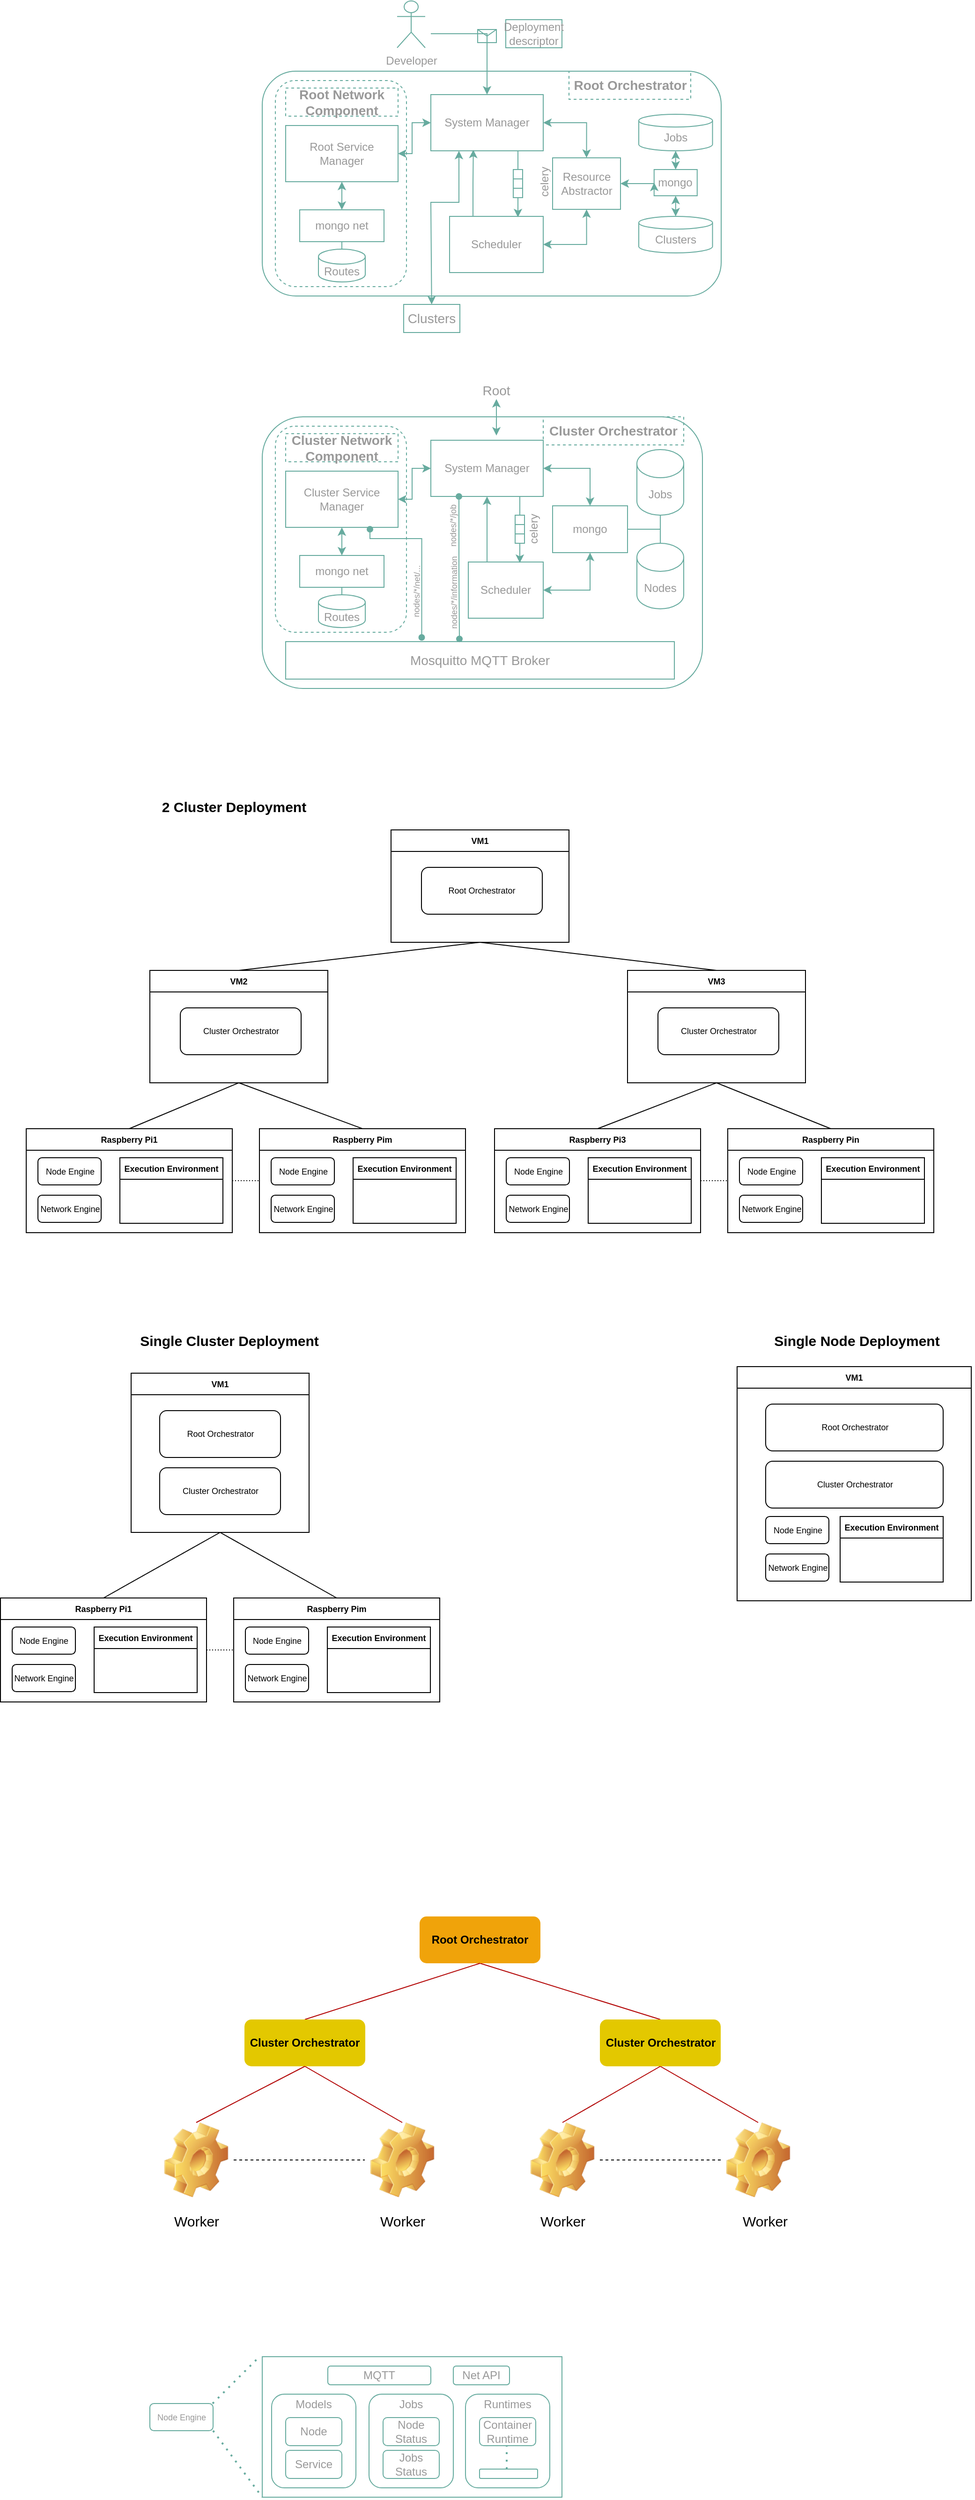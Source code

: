 <mxfile version="24.7.17">
  <diagram id="ZdwTuiK6LGV12zfFTO1-" name="Page-1">
    <mxGraphModel dx="1625" dy="1715" grid="1" gridSize="10" guides="1" tooltips="1" connect="1" arrows="1" fold="1" page="1" pageScale="1" pageWidth="827" pageHeight="1169" math="0" shadow="0">
      <root>
        <mxCell id="0" />
        <mxCell id="1" parent="0" />
        <mxCell id="b5Y4_zGtjNbEffgwSiQB-1" value="" style="rounded=1;whiteSpace=wrap;html=1;strokeColor=#67AB9F;fontColor=#999999;fillColor=none;" parent="1" vertex="1">
          <mxGeometry x="160" y="40" width="490" height="240" as="geometry" />
        </mxCell>
        <mxCell id="ae70bi0Nxy2G-uHJ9-6V-10" style="edgeStyle=orthogonalEdgeStyle;rounded=0;orthogonalLoop=1;jettySize=auto;html=1;exitX=1;exitY=0.5;exitDx=0;exitDy=0;entryX=0.5;entryY=0;entryDx=0;entryDy=0;startArrow=classic;startFill=1;strokeColor=#67AB9F;fontColor=#999999;" edge="1" parent="1" source="b5Y4_zGtjNbEffgwSiQB-2" target="ae70bi0Nxy2G-uHJ9-6V-1">
          <mxGeometry relative="1" as="geometry" />
        </mxCell>
        <mxCell id="b5Y4_zGtjNbEffgwSiQB-2" value="System Manager" style="rounded=0;whiteSpace=wrap;html=1;strokeColor=#67AB9F;fontColor=#999999;fillColor=none;" parent="1" vertex="1">
          <mxGeometry x="340" y="65" width="120" height="60" as="geometry" />
        </mxCell>
        <mxCell id="b5Y4_zGtjNbEffgwSiQB-71" style="edgeStyle=orthogonalEdgeStyle;rounded=0;orthogonalLoop=1;jettySize=auto;html=1;exitX=0.25;exitY=0;exitDx=0;exitDy=0;entryX=0.378;entryY=0.981;entryDx=0;entryDy=0;entryPerimeter=0;fontSize=14;startArrow=none;startFill=0;endArrow=classic;endFill=1;strokeColor=#67AB9F;fontColor=#999999;" parent="1" source="b5Y4_zGtjNbEffgwSiQB-4" target="b5Y4_zGtjNbEffgwSiQB-2" edge="1">
          <mxGeometry relative="1" as="geometry" />
        </mxCell>
        <mxCell id="ae70bi0Nxy2G-uHJ9-6V-9" style="edgeStyle=orthogonalEdgeStyle;rounded=0;orthogonalLoop=1;jettySize=auto;html=1;exitX=1;exitY=0.5;exitDx=0;exitDy=0;entryX=0.5;entryY=1;entryDx=0;entryDy=0;startArrow=classic;startFill=1;strokeColor=#67AB9F;fontColor=#999999;" edge="1" parent="1" source="b5Y4_zGtjNbEffgwSiQB-4" target="ae70bi0Nxy2G-uHJ9-6V-1">
          <mxGeometry relative="1" as="geometry" />
        </mxCell>
        <mxCell id="b5Y4_zGtjNbEffgwSiQB-4" value="Scheduler" style="rounded=0;whiteSpace=wrap;html=1;strokeColor=#67AB9F;fontColor=#999999;fillColor=none;" parent="1" vertex="1">
          <mxGeometry x="360" y="195" width="100" height="60" as="geometry" />
        </mxCell>
        <mxCell id="b5Y4_zGtjNbEffgwSiQB-5" value="Jobs" style="shape=cylinder3;whiteSpace=wrap;html=1;boundedLbl=1;backgroundOutline=1;size=6.818;strokeColor=#67AB9F;fontColor=#999999;fillColor=none;" parent="1" vertex="1">
          <mxGeometry x="562.01" y="86" width="78.75" height="39" as="geometry" />
        </mxCell>
        <mxCell id="b5Y4_zGtjNbEffgwSiQB-7" value="" style="rounded=1;whiteSpace=wrap;html=1;dashed=1;strokeColor=#67AB9F;fontColor=#999999;fillColor=none;" parent="1" vertex="1">
          <mxGeometry x="174" y="50" width="140" height="220" as="geometry" />
        </mxCell>
        <mxCell id="b5Y4_zGtjNbEffgwSiQB-33" style="edgeStyle=orthogonalEdgeStyle;rounded=0;orthogonalLoop=1;jettySize=auto;html=1;exitX=0.5;exitY=1;exitDx=0;exitDy=0;entryX=0.5;entryY=0;entryDx=0;entryDy=0;startArrow=classic;startFill=1;endArrow=classic;endFill=1;strokeColor=#67AB9F;fontColor=#999999;" parent="1" source="b5Y4_zGtjNbEffgwSiQB-3" target="b5Y4_zGtjNbEffgwSiQB-31" edge="1">
          <mxGeometry relative="1" as="geometry" />
        </mxCell>
        <mxCell id="b5Y4_zGtjNbEffgwSiQB-3" value="Root Service Manager" style="rounded=0;whiteSpace=wrap;html=1;strokeColor=#67AB9F;fontColor=#999999;fillColor=none;" parent="1" vertex="1">
          <mxGeometry x="185" y="98" width="120" height="60" as="geometry" />
        </mxCell>
        <mxCell id="b5Y4_zGtjNbEffgwSiQB-6" value="Routes" style="shape=cylinder3;whiteSpace=wrap;html=1;boundedLbl=1;backgroundOutline=1;size=8.0;strokeColor=#67AB9F;fontColor=#999999;fillColor=none;" parent="1" vertex="1">
          <mxGeometry x="220" y="230" width="50" height="35" as="geometry" />
        </mxCell>
        <mxCell id="b5Y4_zGtjNbEffgwSiQB-9" value="mongo" style="rounded=0;whiteSpace=wrap;html=1;strokeColor=#67AB9F;fontColor=#999999;fillColor=none;" parent="1" vertex="1">
          <mxGeometry x="578.38" y="145" width="46" height="28" as="geometry" />
        </mxCell>
        <mxCell id="b5Y4_zGtjNbEffgwSiQB-24" value="" style="group;strokeColor=#67AB9F;fontColor=#999999;" parent="1" vertex="1" connectable="0">
          <mxGeometry x="428" y="145" width="10" height="30" as="geometry" />
        </mxCell>
        <mxCell id="b5Y4_zGtjNbEffgwSiQB-20" value="" style="rounded=0;whiteSpace=wrap;html=1;strokeColor=#67AB9F;fontColor=#999999;" parent="b5Y4_zGtjNbEffgwSiQB-24" vertex="1">
          <mxGeometry width="10" height="10" as="geometry" />
        </mxCell>
        <mxCell id="b5Y4_zGtjNbEffgwSiQB-21" value="" style="rounded=0;whiteSpace=wrap;html=1;strokeColor=#67AB9F;fontColor=#999999;" parent="b5Y4_zGtjNbEffgwSiQB-24" vertex="1">
          <mxGeometry y="10" width="10" height="10" as="geometry" />
        </mxCell>
        <mxCell id="b5Y4_zGtjNbEffgwSiQB-22" value="" style="rounded=0;whiteSpace=wrap;html=1;strokeColor=#67AB9F;fontColor=#999999;" parent="b5Y4_zGtjNbEffgwSiQB-24" vertex="1">
          <mxGeometry y="20" width="10" height="10" as="geometry" />
        </mxCell>
        <mxCell id="b5Y4_zGtjNbEffgwSiQB-25" value="celery" style="text;html=1;strokeColor=none;fillColor=none;align=center;verticalAlign=middle;whiteSpace=wrap;rounded=0;rotation=-90;fontColor=#999999;" parent="1" vertex="1">
          <mxGeometry x="424" y="148" width="75" height="20" as="geometry" />
        </mxCell>
        <mxCell id="b5Y4_zGtjNbEffgwSiQB-29" style="edgeStyle=orthogonalEdgeStyle;rounded=0;orthogonalLoop=1;jettySize=auto;html=1;exitX=0;exitY=0.5;exitDx=0;exitDy=0;entryX=1;entryY=0.5;entryDx=0;entryDy=0;startArrow=classic;startFill=1;endArrow=classic;endFill=1;strokeColor=#67AB9F;fontColor=#999999;" parent="1" source="b5Y4_zGtjNbEffgwSiQB-2" target="b5Y4_zGtjNbEffgwSiQB-3" edge="1">
          <mxGeometry relative="1" as="geometry">
            <Array as="points">
              <mxPoint x="320" y="95" />
              <mxPoint x="320" y="128" />
            </Array>
          </mxGeometry>
        </mxCell>
        <mxCell id="b5Y4_zGtjNbEffgwSiQB-34" style="edgeStyle=orthogonalEdgeStyle;rounded=0;orthogonalLoop=1;jettySize=auto;html=1;exitX=0.5;exitY=1;exitDx=0;exitDy=0;entryX=0.5;entryY=0;entryDx=0;entryDy=0;entryPerimeter=0;startArrow=none;startFill=0;endArrow=none;endFill=0;strokeColor=#67AB9F;fontColor=#999999;" parent="1" source="b5Y4_zGtjNbEffgwSiQB-31" target="b5Y4_zGtjNbEffgwSiQB-6" edge="1">
          <mxGeometry relative="1" as="geometry" />
        </mxCell>
        <mxCell id="b5Y4_zGtjNbEffgwSiQB-31" value="mongo net" style="rounded=0;whiteSpace=wrap;html=1;strokeColor=#67AB9F;fontColor=#999999;fillColor=none;" parent="1" vertex="1">
          <mxGeometry x="200" y="188" width="90" height="34" as="geometry" />
        </mxCell>
        <mxCell id="b5Y4_zGtjNbEffgwSiQB-35" value="Developer" style="shape=umlActor;verticalLabelPosition=bottom;verticalAlign=top;html=1;outlineConnect=0;strokeColor=#67AB9F;fontColor=#999999;fillColor=none;" parent="1" vertex="1">
          <mxGeometry x="304" y="-35" width="30" height="50" as="geometry" />
        </mxCell>
        <mxCell id="b5Y4_zGtjNbEffgwSiQB-36" value="" style="endArrow=classic;html=1;rounded=0;entryX=0.5;entryY=0;entryDx=0;entryDy=0;strokeColor=#67AB9F;fontColor=#999999;" parent="1" target="b5Y4_zGtjNbEffgwSiQB-2" edge="1">
          <mxGeometry relative="1" as="geometry">
            <mxPoint x="340" as="sourcePoint" />
            <mxPoint x="430" y="-40" as="targetPoint" />
            <Array as="points">
              <mxPoint x="400" />
            </Array>
          </mxGeometry>
        </mxCell>
        <mxCell id="b5Y4_zGtjNbEffgwSiQB-37" value="" style="shape=message;html=1;outlineConnect=0;strokeColor=#67AB9F;fontColor=#999999;fillColor=none;" parent="b5Y4_zGtjNbEffgwSiQB-36" vertex="1">
          <mxGeometry width="20" height="14" relative="1" as="geometry">
            <mxPoint x="-10" y="-7" as="offset" />
          </mxGeometry>
        </mxCell>
        <mxCell id="b5Y4_zGtjNbEffgwSiQB-38" value="Deployment descriptor" style="text;html=1;strokeColor=#67AB9F;fillColor=none;align=center;verticalAlign=middle;whiteSpace=wrap;rounded=0;fontColor=#999999;" parent="1" vertex="1">
          <mxGeometry x="420" y="-15" width="60" height="30" as="geometry" />
        </mxCell>
        <mxCell id="b5Y4_zGtjNbEffgwSiQB-39" value="&lt;b&gt;&lt;font style=&quot;font-size: 14px&quot;&gt;Root Orchestrator&lt;/font&gt;&lt;/b&gt;" style="text;html=1;strokeColor=#67AB9F;fillColor=none;align=center;verticalAlign=middle;whiteSpace=wrap;rounded=0;dashed=1;fontColor=#999999;" parent="1" vertex="1">
          <mxGeometry x="487.5" y="40" width="130" height="30" as="geometry" />
        </mxCell>
        <mxCell id="b5Y4_zGtjNbEffgwSiQB-40" value="&lt;b&gt;&lt;font style=&quot;font-size: 14px&quot;&gt;Root Network Component&lt;/font&gt;&lt;/b&gt;" style="text;html=1;strokeColor=#67AB9F;fillColor=none;align=center;verticalAlign=middle;whiteSpace=wrap;rounded=0;dashed=1;fontColor=#999999;" parent="1" vertex="1">
          <mxGeometry x="185" y="58" width="120" height="30" as="geometry" />
        </mxCell>
        <mxCell id="b5Y4_zGtjNbEffgwSiQB-42" value="" style="rounded=1;whiteSpace=wrap;html=1;strokeColor=#67AB9F;fontColor=#999999;fillColor=none;" parent="1" vertex="1">
          <mxGeometry x="160" y="409" width="470" height="290" as="geometry" />
        </mxCell>
        <mxCell id="b5Y4_zGtjNbEffgwSiQB-44" style="edgeStyle=orthogonalEdgeStyle;rounded=0;orthogonalLoop=1;jettySize=auto;html=1;exitX=1;exitY=0.5;exitDx=0;exitDy=0;entryX=0.5;entryY=0;entryDx=0;entryDy=0;startArrow=classic;startFill=1;endArrow=classic;endFill=1;strokeColor=#67AB9F;fontColor=#999999;" parent="1" source="b5Y4_zGtjNbEffgwSiQB-45" target="b5Y4_zGtjNbEffgwSiQB-57" edge="1">
          <mxGeometry relative="1" as="geometry" />
        </mxCell>
        <mxCell id="b5Y4_zGtjNbEffgwSiQB-70" style="edgeStyle=orthogonalEdgeStyle;rounded=0;orthogonalLoop=1;jettySize=auto;html=1;exitX=0.25;exitY=1;exitDx=0;exitDy=0;entryX=0.447;entryY=-0.071;entryDx=0;entryDy=0;entryPerimeter=0;fontSize=14;startArrow=oval;startFill=1;endArrow=oval;endFill=1;strokeColor=#67AB9F;fontColor=#999999;" parent="1" source="b5Y4_zGtjNbEffgwSiQB-45" target="b5Y4_zGtjNbEffgwSiQB-68" edge="1">
          <mxGeometry relative="1" as="geometry" />
        </mxCell>
        <mxCell id="b5Y4_zGtjNbEffgwSiQB-45" value="System Manager" style="rounded=0;whiteSpace=wrap;html=1;strokeColor=#67AB9F;fontColor=#999999;fillColor=none;" parent="1" vertex="1">
          <mxGeometry x="340" y="434" width="120" height="60" as="geometry" />
        </mxCell>
        <mxCell id="b5Y4_zGtjNbEffgwSiQB-46" style="edgeStyle=orthogonalEdgeStyle;rounded=0;orthogonalLoop=1;jettySize=auto;html=1;exitX=0.25;exitY=0;exitDx=0;exitDy=0;entryX=0.5;entryY=1;entryDx=0;entryDy=0;endArrow=classic;endFill=1;strokeColor=#67AB9F;fontColor=#999999;" parent="1" source="b5Y4_zGtjNbEffgwSiQB-48" target="b5Y4_zGtjNbEffgwSiQB-45" edge="1">
          <mxGeometry relative="1" as="geometry" />
        </mxCell>
        <mxCell id="b5Y4_zGtjNbEffgwSiQB-47" style="edgeStyle=orthogonalEdgeStyle;rounded=0;orthogonalLoop=1;jettySize=auto;html=1;exitX=1;exitY=0.5;exitDx=0;exitDy=0;endArrow=classic;endFill=1;startArrow=classic;startFill=1;strokeColor=#67AB9F;fontColor=#999999;" parent="1" source="b5Y4_zGtjNbEffgwSiQB-48" target="b5Y4_zGtjNbEffgwSiQB-57" edge="1">
          <mxGeometry relative="1" as="geometry" />
        </mxCell>
        <mxCell id="b5Y4_zGtjNbEffgwSiQB-48" value="Scheduler" style="rounded=0;whiteSpace=wrap;html=1;strokeColor=#67AB9F;fontColor=#999999;fillColor=none;" parent="1" vertex="1">
          <mxGeometry x="380" y="564" width="80" height="60" as="geometry" />
        </mxCell>
        <mxCell id="b5Y4_zGtjNbEffgwSiQB-49" value="Jobs" style="shape=cylinder3;whiteSpace=wrap;html=1;boundedLbl=1;backgroundOutline=1;size=15;strokeColor=#67AB9F;fontColor=#999999;fillColor=none;" parent="1" vertex="1">
          <mxGeometry x="560" y="444" width="50" height="70" as="geometry" />
        </mxCell>
        <mxCell id="b5Y4_zGtjNbEffgwSiQB-50" value="" style="rounded=1;whiteSpace=wrap;html=1;dashed=1;strokeColor=#67AB9F;fontColor=#999999;fillColor=none;" parent="1" vertex="1">
          <mxGeometry x="174" y="419" width="140" height="220" as="geometry" />
        </mxCell>
        <mxCell id="b5Y4_zGtjNbEffgwSiQB-51" style="edgeStyle=orthogonalEdgeStyle;rounded=0;orthogonalLoop=1;jettySize=auto;html=1;exitX=0.5;exitY=1;exitDx=0;exitDy=0;entryX=0.5;entryY=0;entryDx=0;entryDy=0;startArrow=classic;startFill=1;endArrow=classic;endFill=1;strokeColor=#67AB9F;fontColor=#999999;" parent="1" source="b5Y4_zGtjNbEffgwSiQB-52" target="b5Y4_zGtjNbEffgwSiQB-65" edge="1">
          <mxGeometry relative="1" as="geometry" />
        </mxCell>
        <mxCell id="b5Y4_zGtjNbEffgwSiQB-69" style="edgeStyle=orthogonalEdgeStyle;rounded=0;orthogonalLoop=1;jettySize=auto;html=1;fontSize=14;startArrow=oval;startFill=1;endArrow=oval;endFill=1;entryX=0.35;entryY=-0.113;entryDx=0;entryDy=0;entryPerimeter=0;strokeColor=#67AB9F;fontColor=#999999;" parent="1" target="b5Y4_zGtjNbEffgwSiQB-68" edge="1">
          <mxGeometry relative="1" as="geometry">
            <mxPoint x="275" y="529" as="sourcePoint" />
            <mxPoint x="330" y="639" as="targetPoint" />
            <Array as="points">
              <mxPoint x="275" y="539" />
              <mxPoint x="330" y="539" />
            </Array>
          </mxGeometry>
        </mxCell>
        <mxCell id="b5Y4_zGtjNbEffgwSiQB-52" value="Cluster Service Manager" style="rounded=0;whiteSpace=wrap;html=1;strokeColor=#67AB9F;fontColor=#999999;fillColor=none;" parent="1" vertex="1">
          <mxGeometry x="185" y="467" width="120" height="60" as="geometry" />
        </mxCell>
        <mxCell id="b5Y4_zGtjNbEffgwSiQB-53" value="Routes" style="shape=cylinder3;whiteSpace=wrap;html=1;boundedLbl=1;backgroundOutline=1;size=8.0;strokeColor=#67AB9F;fontColor=#999999;fillColor=none;" parent="1" vertex="1">
          <mxGeometry x="220" y="599" width="50" height="35" as="geometry" />
        </mxCell>
        <mxCell id="b5Y4_zGtjNbEffgwSiQB-54" value="Nodes" style="shape=cylinder3;whiteSpace=wrap;html=1;boundedLbl=1;backgroundOutline=1;size=15;strokeColor=#67AB9F;fontColor=#999999;fillColor=none;" parent="1" vertex="1">
          <mxGeometry x="560" y="544" width="50" height="70" as="geometry" />
        </mxCell>
        <mxCell id="b5Y4_zGtjNbEffgwSiQB-55" style="edgeStyle=orthogonalEdgeStyle;rounded=0;orthogonalLoop=1;jettySize=auto;html=1;exitX=1;exitY=0.5;exitDx=0;exitDy=0;entryX=0.5;entryY=1;entryDx=0;entryDy=0;entryPerimeter=0;endArrow=none;endFill=0;strokeColor=#67AB9F;fontColor=#999999;" parent="1" source="b5Y4_zGtjNbEffgwSiQB-57" target="b5Y4_zGtjNbEffgwSiQB-49" edge="1">
          <mxGeometry relative="1" as="geometry" />
        </mxCell>
        <mxCell id="b5Y4_zGtjNbEffgwSiQB-56" style="edgeStyle=orthogonalEdgeStyle;rounded=0;orthogonalLoop=1;jettySize=auto;html=1;exitX=1;exitY=0.5;exitDx=0;exitDy=0;entryX=0.5;entryY=0;entryDx=0;entryDy=0;entryPerimeter=0;endArrow=none;endFill=0;strokeColor=#67AB9F;fontColor=#999999;" parent="1" source="b5Y4_zGtjNbEffgwSiQB-57" target="b5Y4_zGtjNbEffgwSiQB-54" edge="1">
          <mxGeometry relative="1" as="geometry" />
        </mxCell>
        <mxCell id="b5Y4_zGtjNbEffgwSiQB-57" value="mongo" style="rounded=0;whiteSpace=wrap;html=1;strokeColor=#67AB9F;fontColor=#999999;fillColor=none;" parent="1" vertex="1">
          <mxGeometry x="470" y="504" width="80" height="50" as="geometry" />
        </mxCell>
        <mxCell id="b5Y4_zGtjNbEffgwSiQB-62" value="celery" style="text;html=1;strokeColor=none;fillColor=none;align=center;verticalAlign=middle;whiteSpace=wrap;rounded=0;rotation=-90;fontColor=#999999;" parent="1" vertex="1">
          <mxGeometry x="412.5" y="519" width="75" height="20" as="geometry" />
        </mxCell>
        <mxCell id="b5Y4_zGtjNbEffgwSiQB-63" style="edgeStyle=orthogonalEdgeStyle;rounded=0;orthogonalLoop=1;jettySize=auto;html=1;exitX=0;exitY=0.5;exitDx=0;exitDy=0;entryX=1;entryY=0.5;entryDx=0;entryDy=0;startArrow=classic;startFill=1;endArrow=classic;endFill=1;strokeColor=#67AB9F;fontColor=#999999;" parent="1" source="b5Y4_zGtjNbEffgwSiQB-45" target="b5Y4_zGtjNbEffgwSiQB-52" edge="1">
          <mxGeometry relative="1" as="geometry">
            <Array as="points">
              <mxPoint x="320" y="464" />
              <mxPoint x="320" y="497" />
            </Array>
          </mxGeometry>
        </mxCell>
        <mxCell id="b5Y4_zGtjNbEffgwSiQB-64" style="edgeStyle=orthogonalEdgeStyle;rounded=0;orthogonalLoop=1;jettySize=auto;html=1;exitX=0.5;exitY=1;exitDx=0;exitDy=0;entryX=0.5;entryY=0;entryDx=0;entryDy=0;entryPerimeter=0;startArrow=none;startFill=0;endArrow=none;endFill=0;strokeColor=#67AB9F;fontColor=#999999;" parent="1" source="b5Y4_zGtjNbEffgwSiQB-65" target="b5Y4_zGtjNbEffgwSiQB-53" edge="1">
          <mxGeometry relative="1" as="geometry" />
        </mxCell>
        <mxCell id="b5Y4_zGtjNbEffgwSiQB-65" value="mongo net" style="rounded=0;whiteSpace=wrap;html=1;strokeColor=#67AB9F;fontColor=#999999;fillColor=none;" parent="1" vertex="1">
          <mxGeometry x="200" y="557" width="90" height="34" as="geometry" />
        </mxCell>
        <mxCell id="b5Y4_zGtjNbEffgwSiQB-66" value="&lt;b&gt;&lt;font style=&quot;font-size: 14px&quot;&gt;Cluster Orchestrator&lt;/font&gt;&lt;/b&gt;" style="text;html=1;strokeColor=#67AB9F;fillColor=none;align=center;verticalAlign=middle;whiteSpace=wrap;rounded=0;dashed=1;fontColor=#999999;" parent="1" vertex="1">
          <mxGeometry x="460" y="409" width="150" height="30" as="geometry" />
        </mxCell>
        <mxCell id="b5Y4_zGtjNbEffgwSiQB-67" value="&lt;b&gt;&lt;font style=&quot;font-size: 14px&quot;&gt;Cluster Network Component&lt;/font&gt;&lt;/b&gt;" style="text;html=1;strokeColor=#67AB9F;fillColor=none;align=center;verticalAlign=middle;whiteSpace=wrap;rounded=0;dashed=1;fontColor=#999999;" parent="1" vertex="1">
          <mxGeometry x="185" y="427" width="120" height="30" as="geometry" />
        </mxCell>
        <mxCell id="b5Y4_zGtjNbEffgwSiQB-68" value="Mosquitto MQTT Broker" style="rounded=0;whiteSpace=wrap;html=1;fontSize=14;strokeColor=#67AB9F;fontColor=#999999;fillColor=none;" parent="1" vertex="1">
          <mxGeometry x="185" y="649" width="415" height="40" as="geometry" />
        </mxCell>
        <mxCell id="b5Y4_zGtjNbEffgwSiQB-74" value="" style="endArrow=classic;startArrow=classic;html=1;rounded=0;fontSize=14;entryX=0.25;entryY=1;entryDx=0;entryDy=0;strokeColor=#67AB9F;fontColor=#999999;" parent="1" source="b5Y4_zGtjNbEffgwSiQB-75" target="b5Y4_zGtjNbEffgwSiQB-2" edge="1">
          <mxGeometry width="50" height="50" relative="1" as="geometry">
            <mxPoint x="340" y="290" as="sourcePoint" />
            <mxPoint x="390" y="260" as="targetPoint" />
            <Array as="points">
              <mxPoint x="340" y="180" />
              <mxPoint x="370" y="180" />
            </Array>
          </mxGeometry>
        </mxCell>
        <mxCell id="b5Y4_zGtjNbEffgwSiQB-75" value="Clusters" style="text;html=1;strokeColor=#67AB9F;fillColor=none;align=center;verticalAlign=middle;whiteSpace=wrap;rounded=0;fontSize=14;fontColor=#999999;" parent="1" vertex="1">
          <mxGeometry x="311" y="289" width="60" height="30" as="geometry" />
        </mxCell>
        <mxCell id="b5Y4_zGtjNbEffgwSiQB-76" value="" style="endArrow=classic;startArrow=classic;html=1;rounded=0;fontSize=14;strokeColor=#67AB9F;fontColor=#999999;" parent="1" edge="1">
          <mxGeometry width="50" height="50" relative="1" as="geometry">
            <mxPoint x="410" y="429" as="sourcePoint" />
            <mxPoint x="410" y="390" as="targetPoint" />
          </mxGeometry>
        </mxCell>
        <mxCell id="b5Y4_zGtjNbEffgwSiQB-77" value="Root" style="text;html=1;strokeColor=none;fillColor=none;align=center;verticalAlign=middle;whiteSpace=wrap;rounded=0;fontSize=14;fontColor=#999999;" parent="1" vertex="1">
          <mxGeometry x="380" y="366" width="60" height="30" as="geometry" />
        </mxCell>
        <mxCell id="b5Y4_zGtjNbEffgwSiQB-78" value="&lt;font style=&quot;font-size: 9px&quot;&gt;nodes/*/net/...&lt;/font&gt;" style="text;html=1;strokeColor=none;fillColor=none;align=center;verticalAlign=middle;whiteSpace=wrap;rounded=0;fontSize=14;rotation=-89;fontColor=#999999;" parent="1" vertex="1">
          <mxGeometry x="293" y="580" width="60" height="30" as="geometry" />
        </mxCell>
        <mxCell id="b5Y4_zGtjNbEffgwSiQB-80" value="nodes/*/information&amp;nbsp;&amp;nbsp;" style="text;html=1;strokeColor=none;fillColor=none;align=center;verticalAlign=middle;whiteSpace=wrap;rounded=0;fontSize=9;rotation=-90;fontColor=#999999;" parent="1" vertex="1">
          <mxGeometry x="335" y="579" width="60" height="30" as="geometry" />
        </mxCell>
        <mxCell id="b5Y4_zGtjNbEffgwSiQB-81" value="nodes/*/job" style="text;html=1;strokeColor=none;fillColor=none;align=center;verticalAlign=middle;whiteSpace=wrap;rounded=0;fontSize=9;rotation=-90;fontColor=#999999;" parent="1" vertex="1">
          <mxGeometry x="334" y="510" width="60" height="30" as="geometry" />
        </mxCell>
        <mxCell id="b5Y4_zGtjNbEffgwSiQB-82" value="VM1" style="swimlane;fontSize=9;" parent="1" vertex="1">
          <mxGeometry x="297.5" y="850" width="190" height="120" as="geometry" />
        </mxCell>
        <mxCell id="b5Y4_zGtjNbEffgwSiQB-83" value="Root Orchestrator" style="rounded=1;whiteSpace=wrap;html=1;fontSize=9;" parent="b5Y4_zGtjNbEffgwSiQB-82" vertex="1">
          <mxGeometry x="32.5" y="40" width="129" height="50" as="geometry" />
        </mxCell>
        <mxCell id="b5Y4_zGtjNbEffgwSiQB-110" style="edgeStyle=none;rounded=0;orthogonalLoop=1;jettySize=auto;html=1;exitX=0.5;exitY=0;exitDx=0;exitDy=0;entryX=0.5;entryY=1;entryDx=0;entryDy=0;fontSize=9;startArrow=none;startFill=0;endArrow=none;endFill=0;" parent="1" source="b5Y4_zGtjNbEffgwSiQB-86" target="b5Y4_zGtjNbEffgwSiQB-82" edge="1">
          <mxGeometry relative="1" as="geometry" />
        </mxCell>
        <mxCell id="b5Y4_zGtjNbEffgwSiQB-86" value="VM2" style="swimlane;fontSize=9;" parent="1" vertex="1">
          <mxGeometry x="40" y="1000" width="190" height="120" as="geometry" />
        </mxCell>
        <mxCell id="b5Y4_zGtjNbEffgwSiQB-87" value="Cluster Orchestrator" style="rounded=1;whiteSpace=wrap;html=1;fontSize=9;" parent="b5Y4_zGtjNbEffgwSiQB-86" vertex="1">
          <mxGeometry x="32.5" y="40" width="129" height="50" as="geometry" />
        </mxCell>
        <mxCell id="b5Y4_zGtjNbEffgwSiQB-111" style="edgeStyle=none;rounded=0;orthogonalLoop=1;jettySize=auto;html=1;exitX=0.5;exitY=0;exitDx=0;exitDy=0;entryX=0.5;entryY=1;entryDx=0;entryDy=0;fontSize=9;startArrow=none;startFill=0;endArrow=none;endFill=0;" parent="1" source="b5Y4_zGtjNbEffgwSiQB-88" target="b5Y4_zGtjNbEffgwSiQB-82" edge="1">
          <mxGeometry relative="1" as="geometry" />
        </mxCell>
        <mxCell id="b5Y4_zGtjNbEffgwSiQB-88" value="VM3" style="swimlane;fontSize=9;" parent="1" vertex="1">
          <mxGeometry x="550" y="1000" width="190" height="120" as="geometry" />
        </mxCell>
        <mxCell id="b5Y4_zGtjNbEffgwSiQB-89" value="Cluster Orchestrator" style="rounded=1;whiteSpace=wrap;html=1;fontSize=9;" parent="b5Y4_zGtjNbEffgwSiQB-88" vertex="1">
          <mxGeometry x="32.5" y="40" width="129" height="50" as="geometry" />
        </mxCell>
        <mxCell id="b5Y4_zGtjNbEffgwSiQB-106" style="rounded=0;orthogonalLoop=1;jettySize=auto;html=1;exitX=0.5;exitY=0;exitDx=0;exitDy=0;entryX=0.5;entryY=1;entryDx=0;entryDy=0;fontSize=9;startArrow=none;startFill=0;endArrow=none;endFill=0;" parent="1" source="b5Y4_zGtjNbEffgwSiQB-90" target="b5Y4_zGtjNbEffgwSiQB-86" edge="1">
          <mxGeometry relative="1" as="geometry" />
        </mxCell>
        <mxCell id="b5Y4_zGtjNbEffgwSiQB-120" style="edgeStyle=none;rounded=0;orthogonalLoop=1;jettySize=auto;html=1;exitX=1;exitY=0.5;exitDx=0;exitDy=0;entryX=0;entryY=0.5;entryDx=0;entryDy=0;dashed=1;dashPattern=1 2;fontSize=15;startArrow=none;startFill=0;endArrow=none;endFill=0;" parent="1" source="b5Y4_zGtjNbEffgwSiQB-90" target="b5Y4_zGtjNbEffgwSiQB-94" edge="1">
          <mxGeometry relative="1" as="geometry" />
        </mxCell>
        <mxCell id="b5Y4_zGtjNbEffgwSiQB-90" value="Raspberry Pi1" style="swimlane;fontSize=9;" parent="1" vertex="1">
          <mxGeometry x="-92" y="1169" width="220" height="111" as="geometry" />
        </mxCell>
        <mxCell id="b5Y4_zGtjNbEffgwSiQB-91" value="Node Engine" style="rounded=1;whiteSpace=wrap;html=1;fontSize=9;" parent="b5Y4_zGtjNbEffgwSiQB-90" vertex="1">
          <mxGeometry x="12.5" y="31" width="67.5" height="29" as="geometry" />
        </mxCell>
        <mxCell id="b5Y4_zGtjNbEffgwSiQB-92" value="Network Engine" style="rounded=1;whiteSpace=wrap;html=1;fontSize=9;" parent="b5Y4_zGtjNbEffgwSiQB-90" vertex="1">
          <mxGeometry x="12.5" y="71" width="67.5" height="29" as="geometry" />
        </mxCell>
        <mxCell id="b5Y4_zGtjNbEffgwSiQB-93" value="Execution Environment" style="swimlane;fontSize=9;" parent="b5Y4_zGtjNbEffgwSiQB-90" vertex="1">
          <mxGeometry x="100" y="31" width="110" height="70" as="geometry" />
        </mxCell>
        <mxCell id="b5Y4_zGtjNbEffgwSiQB-94" value="Raspberry Pim" style="swimlane;fontSize=9;" parent="1" vertex="1">
          <mxGeometry x="157" y="1169" width="220" height="111" as="geometry" />
        </mxCell>
        <mxCell id="b5Y4_zGtjNbEffgwSiQB-95" value="Node Engine" style="rounded=1;whiteSpace=wrap;html=1;fontSize=9;" parent="b5Y4_zGtjNbEffgwSiQB-94" vertex="1">
          <mxGeometry x="12.5" y="31" width="67.5" height="29" as="geometry" />
        </mxCell>
        <mxCell id="b5Y4_zGtjNbEffgwSiQB-96" value="Network Engine" style="rounded=1;whiteSpace=wrap;html=1;fontSize=9;" parent="b5Y4_zGtjNbEffgwSiQB-94" vertex="1">
          <mxGeometry x="12.5" y="71" width="67.5" height="29" as="geometry" />
        </mxCell>
        <mxCell id="b5Y4_zGtjNbEffgwSiQB-97" value="Execution Environment" style="swimlane;fontSize=9;" parent="b5Y4_zGtjNbEffgwSiQB-94" vertex="1">
          <mxGeometry x="100" y="31" width="110" height="70" as="geometry" />
        </mxCell>
        <mxCell id="b5Y4_zGtjNbEffgwSiQB-108" style="edgeStyle=none;rounded=0;orthogonalLoop=1;jettySize=auto;html=1;exitX=0.5;exitY=0;exitDx=0;exitDy=0;entryX=0.5;entryY=1;entryDx=0;entryDy=0;fontSize=9;startArrow=none;startFill=0;endArrow=none;endFill=0;" parent="1" source="b5Y4_zGtjNbEffgwSiQB-98" target="b5Y4_zGtjNbEffgwSiQB-88" edge="1">
          <mxGeometry relative="1" as="geometry" />
        </mxCell>
        <mxCell id="b5Y4_zGtjNbEffgwSiQB-119" style="edgeStyle=none;rounded=0;orthogonalLoop=1;jettySize=auto;html=1;exitX=1;exitY=0.5;exitDx=0;exitDy=0;entryX=0;entryY=0.5;entryDx=0;entryDy=0;fontSize=15;startArrow=none;startFill=0;endArrow=none;endFill=0;dashed=1;dashPattern=1 2;" parent="1" source="b5Y4_zGtjNbEffgwSiQB-98" target="b5Y4_zGtjNbEffgwSiQB-102" edge="1">
          <mxGeometry relative="1" as="geometry" />
        </mxCell>
        <mxCell id="b5Y4_zGtjNbEffgwSiQB-98" value="Raspberry Pi3" style="swimlane;fontSize=9;" parent="1" vertex="1">
          <mxGeometry x="408" y="1169" width="220" height="111" as="geometry" />
        </mxCell>
        <mxCell id="b5Y4_zGtjNbEffgwSiQB-99" value="Node Engine" style="rounded=1;whiteSpace=wrap;html=1;fontSize=9;" parent="b5Y4_zGtjNbEffgwSiQB-98" vertex="1">
          <mxGeometry x="12.5" y="31" width="67.5" height="29" as="geometry" />
        </mxCell>
        <mxCell id="b5Y4_zGtjNbEffgwSiQB-100" value="Network Engine" style="rounded=1;whiteSpace=wrap;html=1;fontSize=9;" parent="b5Y4_zGtjNbEffgwSiQB-98" vertex="1">
          <mxGeometry x="12.5" y="71" width="67.5" height="29" as="geometry" />
        </mxCell>
        <mxCell id="b5Y4_zGtjNbEffgwSiQB-101" value="Execution Environment" style="swimlane;fontSize=9;" parent="b5Y4_zGtjNbEffgwSiQB-98" vertex="1">
          <mxGeometry x="100" y="31" width="110" height="70" as="geometry" />
        </mxCell>
        <mxCell id="b5Y4_zGtjNbEffgwSiQB-102" value="Raspberry Pin" style="swimlane;fontSize=9;" parent="1" vertex="1">
          <mxGeometry x="657" y="1169" width="220" height="111" as="geometry" />
        </mxCell>
        <mxCell id="b5Y4_zGtjNbEffgwSiQB-103" value="Node Engine" style="rounded=1;whiteSpace=wrap;html=1;fontSize=9;" parent="b5Y4_zGtjNbEffgwSiQB-102" vertex="1">
          <mxGeometry x="12.5" y="31" width="67.5" height="29" as="geometry" />
        </mxCell>
        <mxCell id="b5Y4_zGtjNbEffgwSiQB-104" value="Network Engine" style="rounded=1;whiteSpace=wrap;html=1;fontSize=9;" parent="b5Y4_zGtjNbEffgwSiQB-102" vertex="1">
          <mxGeometry x="12.5" y="71" width="67.5" height="29" as="geometry" />
        </mxCell>
        <mxCell id="b5Y4_zGtjNbEffgwSiQB-105" value="Execution Environment" style="swimlane;fontSize=9;" parent="b5Y4_zGtjNbEffgwSiQB-102" vertex="1">
          <mxGeometry x="100" y="31" width="110" height="70" as="geometry" />
        </mxCell>
        <mxCell id="b5Y4_zGtjNbEffgwSiQB-107" style="edgeStyle=none;rounded=0;orthogonalLoop=1;jettySize=auto;html=1;exitX=0.5;exitY=1;exitDx=0;exitDy=0;entryX=0.5;entryY=0;entryDx=0;entryDy=0;fontSize=9;startArrow=none;startFill=0;endArrow=none;endFill=0;" parent="1" source="b5Y4_zGtjNbEffgwSiQB-86" target="b5Y4_zGtjNbEffgwSiQB-94" edge="1">
          <mxGeometry relative="1" as="geometry" />
        </mxCell>
        <mxCell id="b5Y4_zGtjNbEffgwSiQB-109" style="edgeStyle=none;rounded=0;orthogonalLoop=1;jettySize=auto;html=1;exitX=0.5;exitY=1;exitDx=0;exitDy=0;entryX=0.5;entryY=0;entryDx=0;entryDy=0;fontSize=9;startArrow=none;startFill=0;endArrow=none;endFill=0;" parent="1" source="b5Y4_zGtjNbEffgwSiQB-88" target="b5Y4_zGtjNbEffgwSiQB-102" edge="1">
          <mxGeometry relative="1" as="geometry" />
        </mxCell>
        <mxCell id="b5Y4_zGtjNbEffgwSiQB-112" value="&lt;b&gt;&lt;font style=&quot;font-size: 15px&quot;&gt;2 Cluster Deployment&lt;/font&gt;&lt;/b&gt;" style="text;html=1;strokeColor=none;fillColor=none;align=center;verticalAlign=middle;whiteSpace=wrap;rounded=0;fontSize=9;" parent="1" vertex="1">
          <mxGeometry x="40" y="810" width="180" height="30" as="geometry" />
        </mxCell>
        <mxCell id="b5Y4_zGtjNbEffgwSiQB-113" value="&lt;b&gt;&lt;font style=&quot;font-size: 15px&quot;&gt;Single Cluster Deployment&lt;/font&gt;&lt;/b&gt;" style="text;html=1;strokeColor=none;fillColor=none;align=center;verticalAlign=middle;whiteSpace=wrap;rounded=0;fontSize=9;" parent="1" vertex="1">
          <mxGeometry y="1380" width="250" height="30" as="geometry" />
        </mxCell>
        <mxCell id="b5Y4_zGtjNbEffgwSiQB-131" style="edgeStyle=none;rounded=0;orthogonalLoop=1;jettySize=auto;html=1;exitX=0.5;exitY=1;exitDx=0;exitDy=0;entryX=0.5;entryY=0;entryDx=0;entryDy=0;fontSize=15;startArrow=none;startFill=0;endArrow=none;endFill=0;" parent="1" source="b5Y4_zGtjNbEffgwSiQB-116" target="b5Y4_zGtjNbEffgwSiQB-126" edge="1">
          <mxGeometry relative="1" as="geometry" />
        </mxCell>
        <mxCell id="b5Y4_zGtjNbEffgwSiQB-116" value="VM1" style="swimlane;fontSize=9;" parent="1" vertex="1">
          <mxGeometry x="20" y="1430" width="190" height="170" as="geometry" />
        </mxCell>
        <mxCell id="b5Y4_zGtjNbEffgwSiQB-117" value="Cluster Orchestrator" style="rounded=1;whiteSpace=wrap;html=1;fontSize=9;" parent="b5Y4_zGtjNbEffgwSiQB-116" vertex="1">
          <mxGeometry x="30.5" y="101" width="129" height="50" as="geometry" />
        </mxCell>
        <mxCell id="b5Y4_zGtjNbEffgwSiQB-118" value="Root Orchestrator" style="rounded=1;whiteSpace=wrap;html=1;fontSize=9;" parent="b5Y4_zGtjNbEffgwSiQB-116" vertex="1">
          <mxGeometry x="30.5" y="40" width="129" height="50" as="geometry" />
        </mxCell>
        <mxCell id="b5Y4_zGtjNbEffgwSiQB-121" style="edgeStyle=none;rounded=0;orthogonalLoop=1;jettySize=auto;html=1;exitX=1;exitY=0.5;exitDx=0;exitDy=0;entryX=0;entryY=0.5;entryDx=0;entryDy=0;dashed=1;dashPattern=1 2;fontSize=15;startArrow=none;startFill=0;endArrow=none;endFill=0;" parent="1" source="b5Y4_zGtjNbEffgwSiQB-122" target="b5Y4_zGtjNbEffgwSiQB-126" edge="1">
          <mxGeometry relative="1" as="geometry" />
        </mxCell>
        <mxCell id="b5Y4_zGtjNbEffgwSiQB-130" style="rounded=0;orthogonalLoop=1;jettySize=auto;html=1;exitX=0.5;exitY=0;exitDx=0;exitDy=0;entryX=0.5;entryY=1;entryDx=0;entryDy=0;fontSize=15;startArrow=none;startFill=0;endArrow=none;endFill=0;" parent="1" source="b5Y4_zGtjNbEffgwSiQB-122" target="b5Y4_zGtjNbEffgwSiQB-116" edge="1">
          <mxGeometry relative="1" as="geometry" />
        </mxCell>
        <mxCell id="b5Y4_zGtjNbEffgwSiQB-122" value="Raspberry Pi1" style="swimlane;fontSize=9;" parent="1" vertex="1">
          <mxGeometry x="-119.5" y="1670" width="220" height="111" as="geometry" />
        </mxCell>
        <mxCell id="b5Y4_zGtjNbEffgwSiQB-123" value="Node Engine" style="rounded=1;whiteSpace=wrap;html=1;fontSize=9;" parent="b5Y4_zGtjNbEffgwSiQB-122" vertex="1">
          <mxGeometry x="12.5" y="31" width="67.5" height="29" as="geometry" />
        </mxCell>
        <mxCell id="b5Y4_zGtjNbEffgwSiQB-124" value="Network Engine" style="rounded=1;whiteSpace=wrap;html=1;fontSize=9;" parent="b5Y4_zGtjNbEffgwSiQB-122" vertex="1">
          <mxGeometry x="12.5" y="71" width="67.5" height="29" as="geometry" />
        </mxCell>
        <mxCell id="b5Y4_zGtjNbEffgwSiQB-125" value="Execution Environment" style="swimlane;fontSize=9;" parent="b5Y4_zGtjNbEffgwSiQB-122" vertex="1">
          <mxGeometry x="100" y="31" width="110" height="70" as="geometry" />
        </mxCell>
        <mxCell id="b5Y4_zGtjNbEffgwSiQB-126" value="Raspberry Pim" style="swimlane;fontSize=9;" parent="1" vertex="1">
          <mxGeometry x="129.5" y="1670" width="220" height="111" as="geometry" />
        </mxCell>
        <mxCell id="b5Y4_zGtjNbEffgwSiQB-127" value="Node Engine" style="rounded=1;whiteSpace=wrap;html=1;fontSize=9;" parent="b5Y4_zGtjNbEffgwSiQB-126" vertex="1">
          <mxGeometry x="12.5" y="31" width="67.5" height="29" as="geometry" />
        </mxCell>
        <mxCell id="b5Y4_zGtjNbEffgwSiQB-128" value="Network Engine" style="rounded=1;whiteSpace=wrap;html=1;fontSize=9;" parent="b5Y4_zGtjNbEffgwSiQB-126" vertex="1">
          <mxGeometry x="12.5" y="71" width="67.5" height="29" as="geometry" />
        </mxCell>
        <mxCell id="b5Y4_zGtjNbEffgwSiQB-129" value="Execution Environment" style="swimlane;fontSize=9;" parent="b5Y4_zGtjNbEffgwSiQB-126" vertex="1">
          <mxGeometry x="100" y="31" width="110" height="70" as="geometry" />
        </mxCell>
        <mxCell id="b5Y4_zGtjNbEffgwSiQB-132" value="&lt;b&gt;&lt;font style=&quot;font-size: 15px&quot;&gt;Single Node Deployment&lt;/font&gt;&lt;/b&gt;" style="text;html=1;strokeColor=none;fillColor=none;align=center;verticalAlign=middle;whiteSpace=wrap;rounded=0;fontSize=9;" parent="1" vertex="1">
          <mxGeometry x="670" y="1380" width="250" height="30" as="geometry" />
        </mxCell>
        <mxCell id="b5Y4_zGtjNbEffgwSiQB-133" value="VM1" style="swimlane;fontSize=9;" parent="1" vertex="1">
          <mxGeometry x="667" y="1423" width="250" height="250" as="geometry" />
        </mxCell>
        <mxCell id="b5Y4_zGtjNbEffgwSiQB-134" value="Cluster Orchestrator" style="rounded=1;whiteSpace=wrap;html=1;fontSize=9;" parent="b5Y4_zGtjNbEffgwSiQB-133" vertex="1">
          <mxGeometry x="30.5" y="101" width="189.5" height="50" as="geometry" />
        </mxCell>
        <mxCell id="b5Y4_zGtjNbEffgwSiQB-135" value="Root Orchestrator" style="rounded=1;whiteSpace=wrap;html=1;fontSize=9;" parent="b5Y4_zGtjNbEffgwSiQB-133" vertex="1">
          <mxGeometry x="30.5" y="40" width="189.5" height="50" as="geometry" />
        </mxCell>
        <mxCell id="b5Y4_zGtjNbEffgwSiQB-136" value="Node Engine" style="rounded=1;whiteSpace=wrap;html=1;fontSize=9;" parent="b5Y4_zGtjNbEffgwSiQB-133" vertex="1">
          <mxGeometry x="30.5" y="160" width="67.5" height="29" as="geometry" />
        </mxCell>
        <mxCell id="b5Y4_zGtjNbEffgwSiQB-137" value="Network Engine" style="rounded=1;whiteSpace=wrap;html=1;fontSize=9;" parent="b5Y4_zGtjNbEffgwSiQB-133" vertex="1">
          <mxGeometry x="30.5" y="200" width="67.5" height="29" as="geometry" />
        </mxCell>
        <mxCell id="b5Y4_zGtjNbEffgwSiQB-138" value="Execution Environment" style="swimlane;fontSize=9;" parent="b5Y4_zGtjNbEffgwSiQB-133" vertex="1">
          <mxGeometry x="110" y="160" width="110" height="70" as="geometry" />
        </mxCell>
        <mxCell id="b5Y4_zGtjNbEffgwSiQB-158" style="edgeStyle=none;rounded=0;orthogonalLoop=1;jettySize=auto;html=1;exitX=0.5;exitY=1;exitDx=0;exitDy=0;entryX=0.5;entryY=0;entryDx=0;entryDy=0;fontSize=15;startArrow=none;startFill=0;endArrow=none;endFill=0;fillColor=#e51400;strokeColor=#B20000;" parent="1" source="b5Y4_zGtjNbEffgwSiQB-139" target="b5Y4_zGtjNbEffgwSiQB-141" edge="1">
          <mxGeometry relative="1" as="geometry" />
        </mxCell>
        <mxCell id="b5Y4_zGtjNbEffgwSiQB-139" value="&lt;b&gt;&lt;font style=&quot;font-size: 12px&quot;&gt;Root Orchestrator&lt;/font&gt;&lt;/b&gt;" style="rounded=1;whiteSpace=wrap;html=1;fontSize=9;fillColor=#f0a30a;strokeColor=none;fontColor=#000000;" parent="1" vertex="1">
          <mxGeometry x="328" y="2010" width="129" height="50" as="geometry" />
        </mxCell>
        <mxCell id="b5Y4_zGtjNbEffgwSiQB-155" style="edgeStyle=none;rounded=0;orthogonalLoop=1;jettySize=auto;html=1;exitX=0.5;exitY=1;exitDx=0;exitDy=0;entryX=0.5;entryY=0;entryDx=0;entryDy=0;fontSize=15;startArrow=none;startFill=0;endArrow=none;endFill=0;fillColor=#e51400;strokeColor=#B20000;" parent="1" source="b5Y4_zGtjNbEffgwSiQB-140" target="b5Y4_zGtjNbEffgwSiQB-144" edge="1">
          <mxGeometry relative="1" as="geometry" />
        </mxCell>
        <mxCell id="b5Y4_zGtjNbEffgwSiQB-157" style="edgeStyle=none;rounded=0;orthogonalLoop=1;jettySize=auto;html=1;exitX=0.5;exitY=0;exitDx=0;exitDy=0;entryX=0.5;entryY=1;entryDx=0;entryDy=0;fontSize=15;startArrow=none;startFill=0;endArrow=none;endFill=0;fillColor=#e51400;strokeColor=#B20000;" parent="1" source="b5Y4_zGtjNbEffgwSiQB-140" target="b5Y4_zGtjNbEffgwSiQB-139" edge="1">
          <mxGeometry relative="1" as="geometry" />
        </mxCell>
        <mxCell id="b5Y4_zGtjNbEffgwSiQB-140" value="&lt;b&gt;&lt;font style=&quot;font-size: 12px&quot;&gt;Cluster Orchestrator&lt;/font&gt;&lt;/b&gt;" style="rounded=1;whiteSpace=wrap;html=1;fontSize=9;fillColor=#e3c800;fontColor=#000000;strokeColor=none;" parent="1" vertex="1">
          <mxGeometry x="141" y="2120" width="129" height="50" as="geometry" />
        </mxCell>
        <mxCell id="b5Y4_zGtjNbEffgwSiQB-154" style="edgeStyle=none;rounded=0;orthogonalLoop=1;jettySize=auto;html=1;exitX=0.5;exitY=1;exitDx=0;exitDy=0;entryX=0.5;entryY=0;entryDx=0;entryDy=0;fontSize=15;startArrow=none;startFill=0;endArrow=none;endFill=0;fillColor=#e51400;strokeColor=#B20000;" parent="1" source="b5Y4_zGtjNbEffgwSiQB-141" target="b5Y4_zGtjNbEffgwSiQB-146" edge="1">
          <mxGeometry relative="1" as="geometry" />
        </mxCell>
        <mxCell id="b5Y4_zGtjNbEffgwSiQB-141" value="&lt;b&gt;&lt;font style=&quot;font-size: 12px&quot;&gt;Cluster Orchestrator&lt;/font&gt;&lt;/b&gt;" style="rounded=1;whiteSpace=wrap;html=1;fontSize=9;fillColor=#e3c800;fontColor=#000000;strokeColor=none;" parent="1" vertex="1">
          <mxGeometry x="520.5" y="2120" width="129" height="50" as="geometry" />
        </mxCell>
        <mxCell id="b5Y4_zGtjNbEffgwSiQB-147" style="edgeStyle=none;rounded=0;orthogonalLoop=1;jettySize=auto;html=1;exitX=1;exitY=0.5;exitDx=0;exitDy=0;fontSize=15;startArrow=none;startFill=0;endArrow=none;endFill=0;dashed=1;" parent="1" source="b5Y4_zGtjNbEffgwSiQB-143" target="b5Y4_zGtjNbEffgwSiQB-144" edge="1">
          <mxGeometry relative="1" as="geometry" />
        </mxCell>
        <mxCell id="b5Y4_zGtjNbEffgwSiQB-156" style="edgeStyle=none;rounded=0;orthogonalLoop=1;jettySize=auto;html=1;exitX=0.5;exitY=0;exitDx=0;exitDy=0;entryX=0.5;entryY=1;entryDx=0;entryDy=0;fontSize=15;startArrow=none;startFill=0;endArrow=none;endFill=0;fillColor=#e51400;strokeColor=#B20000;" parent="1" source="b5Y4_zGtjNbEffgwSiQB-143" target="b5Y4_zGtjNbEffgwSiQB-140" edge="1">
          <mxGeometry relative="1" as="geometry" />
        </mxCell>
        <mxCell id="b5Y4_zGtjNbEffgwSiQB-143" value="" style="image;html=1;image=img/lib/clip_art/general/Gear_128x128.png;fontSize=15;" parent="1" vertex="1">
          <mxGeometry x="49.5" y="2230" width="80" height="80" as="geometry" />
        </mxCell>
        <mxCell id="b5Y4_zGtjNbEffgwSiQB-144" value="" style="image;html=1;image=img/lib/clip_art/general/Gear_128x128.png;fontSize=15;" parent="1" vertex="1">
          <mxGeometry x="269.5" y="2230" width="80" height="80" as="geometry" />
        </mxCell>
        <mxCell id="b5Y4_zGtjNbEffgwSiQB-152" style="edgeStyle=none;rounded=0;orthogonalLoop=1;jettySize=auto;html=1;exitX=1;exitY=0.5;exitDx=0;exitDy=0;entryX=0;entryY=0.5;entryDx=0;entryDy=0;dashed=1;fontSize=15;startArrow=none;startFill=0;endArrow=none;endFill=0;" parent="1" source="b5Y4_zGtjNbEffgwSiQB-145" target="b5Y4_zGtjNbEffgwSiQB-146" edge="1">
          <mxGeometry relative="1" as="geometry" />
        </mxCell>
        <mxCell id="b5Y4_zGtjNbEffgwSiQB-153" style="edgeStyle=none;rounded=0;orthogonalLoop=1;jettySize=auto;html=1;exitX=0.5;exitY=0;exitDx=0;exitDy=0;entryX=0.5;entryY=1;entryDx=0;entryDy=0;fontSize=15;startArrow=none;startFill=0;endArrow=none;endFill=0;fillColor=#e51400;strokeColor=#B20000;" parent="1" source="b5Y4_zGtjNbEffgwSiQB-145" target="b5Y4_zGtjNbEffgwSiQB-141" edge="1">
          <mxGeometry relative="1" as="geometry" />
        </mxCell>
        <mxCell id="b5Y4_zGtjNbEffgwSiQB-145" value="" style="image;html=1;image=img/lib/clip_art/general/Gear_128x128.png;fontSize=15;" parent="1" vertex="1">
          <mxGeometry x="440.5" y="2230" width="80" height="80" as="geometry" />
        </mxCell>
        <mxCell id="b5Y4_zGtjNbEffgwSiQB-146" value="" style="image;html=1;image=img/lib/clip_art/general/Gear_128x128.png;fontSize=15;" parent="1" vertex="1">
          <mxGeometry x="649.5" y="2230" width="80" height="80" as="geometry" />
        </mxCell>
        <mxCell id="b5Y4_zGtjNbEffgwSiQB-148" value="Worker" style="text;html=1;strokeColor=none;fillColor=none;align=center;verticalAlign=middle;whiteSpace=wrap;rounded=0;fontSize=15;" parent="1" vertex="1">
          <mxGeometry x="59.5" y="2320" width="60" height="30" as="geometry" />
        </mxCell>
        <mxCell id="b5Y4_zGtjNbEffgwSiQB-149" value="Worker" style="text;html=1;strokeColor=none;fillColor=none;align=center;verticalAlign=middle;whiteSpace=wrap;rounded=0;fontSize=15;" parent="1" vertex="1">
          <mxGeometry x="280" y="2320" width="60" height="30" as="geometry" />
        </mxCell>
        <mxCell id="b5Y4_zGtjNbEffgwSiQB-150" value="Worker" style="text;html=1;strokeColor=none;fillColor=none;align=center;verticalAlign=middle;whiteSpace=wrap;rounded=0;fontSize=15;" parent="1" vertex="1">
          <mxGeometry x="450.5" y="2320" width="60" height="30" as="geometry" />
        </mxCell>
        <mxCell id="b5Y4_zGtjNbEffgwSiQB-151" value="Worker" style="text;html=1;strokeColor=none;fillColor=none;align=center;verticalAlign=middle;whiteSpace=wrap;rounded=0;fontSize=15;" parent="1" vertex="1">
          <mxGeometry x="667" y="2320" width="60" height="30" as="geometry" />
        </mxCell>
        <mxCell id="o_eSBWRK0VfQsR33nONc-1" value="Node Engine" style="rounded=1;whiteSpace=wrap;html=1;fontSize=9;strokeColor=#67AB9F;fontColor=#999999;" parent="1" vertex="1">
          <mxGeometry x="40" y="2530" width="67.5" height="29" as="geometry" />
        </mxCell>
        <mxCell id="o_eSBWRK0VfQsR33nONc-2" value="" style="endArrow=none;dashed=1;html=1;dashPattern=1 3;strokeWidth=2;rounded=0;strokeColor=#67AB9F;fontColor=#999999;" parent="1" edge="1">
          <mxGeometry width="50" height="50" relative="1" as="geometry">
            <mxPoint x="107" y="2530" as="sourcePoint" />
            <mxPoint x="157" y="2480" as="targetPoint" />
          </mxGeometry>
        </mxCell>
        <mxCell id="o_eSBWRK0VfQsR33nONc-3" value="" style="endArrow=none;dashed=1;html=1;dashPattern=1 3;strokeWidth=2;rounded=0;entryX=0;entryY=1;entryDx=0;entryDy=0;strokeColor=#67AB9F;fontColor=#999999;" parent="1" target="o_eSBWRK0VfQsR33nONc-4" edge="1">
          <mxGeometry width="50" height="50" relative="1" as="geometry">
            <mxPoint x="107.5" y="2559" as="sourcePoint" />
            <mxPoint x="160.5" y="2599" as="targetPoint" />
          </mxGeometry>
        </mxCell>
        <mxCell id="o_eSBWRK0VfQsR33nONc-4" value="" style="rounded=0;whiteSpace=wrap;html=1;strokeColor=#67AB9F;fontColor=#999999;" parent="1" vertex="1">
          <mxGeometry x="160" y="2480" width="320" height="150" as="geometry" />
        </mxCell>
        <mxCell id="o_eSBWRK0VfQsR33nONc-5" value="MQTT" style="rounded=1;whiteSpace=wrap;html=1;strokeColor=#67AB9F;fontColor=#999999;" parent="1" vertex="1">
          <mxGeometry x="230" y="2490" width="110" height="20" as="geometry" />
        </mxCell>
        <mxCell id="o_eSBWRK0VfQsR33nONc-8" value="" style="rounded=1;whiteSpace=wrap;html=1;strokeColor=#67AB9F;fontColor=#999999;" parent="1" vertex="1">
          <mxGeometry x="170" y="2520" width="90" height="100" as="geometry" />
        </mxCell>
        <mxCell id="o_eSBWRK0VfQsR33nONc-9" value="Models" style="text;html=1;strokeColor=none;fillColor=none;align=center;verticalAlign=middle;whiteSpace=wrap;rounded=0;fontColor=#999999;" parent="1" vertex="1">
          <mxGeometry x="185" y="2516" width="60" height="30" as="geometry" />
        </mxCell>
        <mxCell id="o_eSBWRK0VfQsR33nONc-10" value="Node" style="rounded=1;whiteSpace=wrap;html=1;strokeColor=#67AB9F;fontColor=#999999;" parent="1" vertex="1">
          <mxGeometry x="185" y="2545" width="60" height="30" as="geometry" />
        </mxCell>
        <mxCell id="o_eSBWRK0VfQsR33nONc-11" value="Service" style="rounded=1;whiteSpace=wrap;html=1;strokeColor=#67AB9F;fontColor=#999999;" parent="1" vertex="1">
          <mxGeometry x="185" y="2580" width="60" height="30" as="geometry" />
        </mxCell>
        <mxCell id="o_eSBWRK0VfQsR33nONc-12" value="Net API" style="rounded=1;whiteSpace=wrap;html=1;strokeColor=#67AB9F;fontColor=#999999;" parent="1" vertex="1">
          <mxGeometry x="364" y="2490" width="60" height="20" as="geometry" />
        </mxCell>
        <mxCell id="o_eSBWRK0VfQsR33nONc-14" value="" style="rounded=1;whiteSpace=wrap;html=1;strokeColor=#67AB9F;fontColor=#999999;" parent="1" vertex="1">
          <mxGeometry x="274" y="2520" width="90" height="100" as="geometry" />
        </mxCell>
        <mxCell id="o_eSBWRK0VfQsR33nONc-15" value="Jobs" style="text;html=1;strokeColor=none;fillColor=none;align=center;verticalAlign=middle;whiteSpace=wrap;rounded=0;fontColor=#999999;" parent="1" vertex="1">
          <mxGeometry x="289" y="2516" width="60" height="30" as="geometry" />
        </mxCell>
        <mxCell id="o_eSBWRK0VfQsR33nONc-16" value="" style="rounded=1;whiteSpace=wrap;html=1;strokeColor=#67AB9F;fontColor=#999999;" parent="1" vertex="1">
          <mxGeometry x="377" y="2520" width="90" height="100" as="geometry" />
        </mxCell>
        <mxCell id="o_eSBWRK0VfQsR33nONc-17" value="Runtimes" style="text;html=1;strokeColor=none;fillColor=none;align=center;verticalAlign=middle;whiteSpace=wrap;rounded=0;fontColor=#999999;" parent="1" vertex="1">
          <mxGeometry x="392" y="2516" width="60" height="30" as="geometry" />
        </mxCell>
        <mxCell id="o_eSBWRK0VfQsR33nONc-18" value="Node Status" style="rounded=1;whiteSpace=wrap;html=1;strokeColor=#67AB9F;fontColor=#999999;" parent="1" vertex="1">
          <mxGeometry x="289" y="2545" width="60" height="30" as="geometry" />
        </mxCell>
        <mxCell id="o_eSBWRK0VfQsR33nONc-19" value="Jobs Status" style="rounded=1;whiteSpace=wrap;html=1;strokeColor=#67AB9F;fontColor=#999999;" parent="1" vertex="1">
          <mxGeometry x="289" y="2580" width="60" height="30" as="geometry" />
        </mxCell>
        <mxCell id="o_eSBWRK0VfQsR33nONc-20" value="Container Runtime" style="rounded=1;whiteSpace=wrap;html=1;strokeColor=#67AB9F;fontColor=#999999;" parent="1" vertex="1">
          <mxGeometry x="392" y="2545" width="60" height="30" as="geometry" />
        </mxCell>
        <mxCell id="o_eSBWRK0VfQsR33nONc-26" value="" style="endArrow=none;dashed=1;html=1;dashPattern=1 3;strokeWidth=2;rounded=0;strokeColor=#67AB9F;fontColor=#999999;" parent="1" edge="1">
          <mxGeometry width="50" height="50" relative="1" as="geometry">
            <mxPoint x="421" y="2600" as="sourcePoint" />
            <mxPoint x="421" y="2575" as="targetPoint" />
          </mxGeometry>
        </mxCell>
        <mxCell id="o_eSBWRK0VfQsR33nONc-27" value="" style="rounded=1;whiteSpace=wrap;html=1;strokeColor=#67AB9F;fontColor=#999999;" parent="1" vertex="1">
          <mxGeometry x="392" y="2600" width="62" height="10" as="geometry" />
        </mxCell>
        <mxCell id="ae70bi0Nxy2G-uHJ9-6V-11" style="edgeStyle=orthogonalEdgeStyle;rounded=0;orthogonalLoop=1;jettySize=auto;html=1;exitX=1;exitY=0.5;exitDx=0;exitDy=0;entryX=0;entryY=0.5;entryDx=0;entryDy=0;startArrow=classic;startFill=1;strokeColor=#67AB9F;fontColor=#999999;" edge="1" parent="1" source="ae70bi0Nxy2G-uHJ9-6V-1" target="b5Y4_zGtjNbEffgwSiQB-9">
          <mxGeometry relative="1" as="geometry" />
        </mxCell>
        <mxCell id="ae70bi0Nxy2G-uHJ9-6V-1" value="Resource Abstractor" style="rounded=0;whiteSpace=wrap;html=1;strokeColor=#67AB9F;fontColor=#999999;fillColor=none;" vertex="1" parent="1">
          <mxGeometry x="470" y="132.5" width="72.5" height="55" as="geometry" />
        </mxCell>
        <mxCell id="ae70bi0Nxy2G-uHJ9-6V-5" value="Clusters" style="shape=cylinder3;whiteSpace=wrap;html=1;boundedLbl=1;backgroundOutline=1;size=6.818;strokeColor=#67AB9F;fontColor=#999999;fillColor=none;" vertex="1" parent="1">
          <mxGeometry x="562.01" y="195" width="78.75" height="39" as="geometry" />
        </mxCell>
        <mxCell id="ae70bi0Nxy2G-uHJ9-6V-12" style="edgeStyle=orthogonalEdgeStyle;rounded=0;orthogonalLoop=1;jettySize=auto;html=1;exitX=0.5;exitY=0;exitDx=0;exitDy=0;entryX=0.5;entryY=1;entryDx=0;entryDy=0;entryPerimeter=0;startArrow=classic;startFill=1;strokeColor=#67AB9F;fontColor=#999999;" edge="1" parent="1" source="b5Y4_zGtjNbEffgwSiQB-9" target="b5Y4_zGtjNbEffgwSiQB-5">
          <mxGeometry relative="1" as="geometry" />
        </mxCell>
        <mxCell id="ae70bi0Nxy2G-uHJ9-6V-13" style="edgeStyle=orthogonalEdgeStyle;rounded=0;orthogonalLoop=1;jettySize=auto;html=1;exitX=0.5;exitY=1;exitDx=0;exitDy=0;entryX=0.5;entryY=0;entryDx=0;entryDy=0;entryPerimeter=0;startArrow=classic;startFill=1;strokeColor=#67AB9F;fontColor=#999999;" edge="1" parent="1" source="b5Y4_zGtjNbEffgwSiQB-9" target="ae70bi0Nxy2G-uHJ9-6V-5">
          <mxGeometry relative="1" as="geometry" />
        </mxCell>
        <mxCell id="ae70bi0Nxy2G-uHJ9-6V-19" value="" style="endArrow=none;html=1;rounded=0;endSize=0;strokeColor=#67AB9F;" edge="1" parent="1">
          <mxGeometry width="50" height="50" relative="1" as="geometry">
            <mxPoint x="433" y="125" as="sourcePoint" />
            <mxPoint x="433" y="145" as="targetPoint" />
          </mxGeometry>
        </mxCell>
        <mxCell id="ae70bi0Nxy2G-uHJ9-6V-20" value="" style="endArrow=classic;html=1;rounded=0;strokeColor=#67AB9F;" edge="1" parent="1">
          <mxGeometry width="50" height="50" relative="1" as="geometry">
            <mxPoint x="433" y="175" as="sourcePoint" />
            <mxPoint x="433" y="196" as="targetPoint" />
          </mxGeometry>
        </mxCell>
        <mxCell id="ae70bi0Nxy2G-uHJ9-6V-21" value="" style="group;strokeColor=#67AB9F;fontColor=#999999;" vertex="1" connectable="0" parent="1">
          <mxGeometry x="430" y="514" width="10" height="30" as="geometry" />
        </mxCell>
        <mxCell id="ae70bi0Nxy2G-uHJ9-6V-22" value="" style="rounded=0;whiteSpace=wrap;html=1;strokeColor=#67AB9F;fontColor=#999999;" vertex="1" parent="ae70bi0Nxy2G-uHJ9-6V-21">
          <mxGeometry width="10" height="10" as="geometry" />
        </mxCell>
        <mxCell id="ae70bi0Nxy2G-uHJ9-6V-23" value="" style="rounded=0;whiteSpace=wrap;html=1;strokeColor=#67AB9F;fontColor=#999999;" vertex="1" parent="ae70bi0Nxy2G-uHJ9-6V-21">
          <mxGeometry y="10" width="10" height="10" as="geometry" />
        </mxCell>
        <mxCell id="ae70bi0Nxy2G-uHJ9-6V-24" value="" style="rounded=0;whiteSpace=wrap;html=1;strokeColor=#67AB9F;fontColor=#999999;" vertex="1" parent="ae70bi0Nxy2G-uHJ9-6V-21">
          <mxGeometry y="20" width="10" height="10" as="geometry" />
        </mxCell>
        <mxCell id="ae70bi0Nxy2G-uHJ9-6V-25" value="" style="endArrow=none;html=1;rounded=0;endSize=0;strokeColor=#67AB9F;" edge="1" parent="1">
          <mxGeometry width="50" height="50" relative="1" as="geometry">
            <mxPoint x="435" y="494" as="sourcePoint" />
            <mxPoint x="435" y="514" as="targetPoint" />
          </mxGeometry>
        </mxCell>
        <mxCell id="ae70bi0Nxy2G-uHJ9-6V-26" value="" style="endArrow=classic;html=1;rounded=0;strokeColor=#67AB9F;" edge="1" parent="1">
          <mxGeometry width="50" height="50" relative="1" as="geometry">
            <mxPoint x="435" y="544" as="sourcePoint" />
            <mxPoint x="435" y="565" as="targetPoint" />
          </mxGeometry>
        </mxCell>
      </root>
    </mxGraphModel>
  </diagram>
</mxfile>
